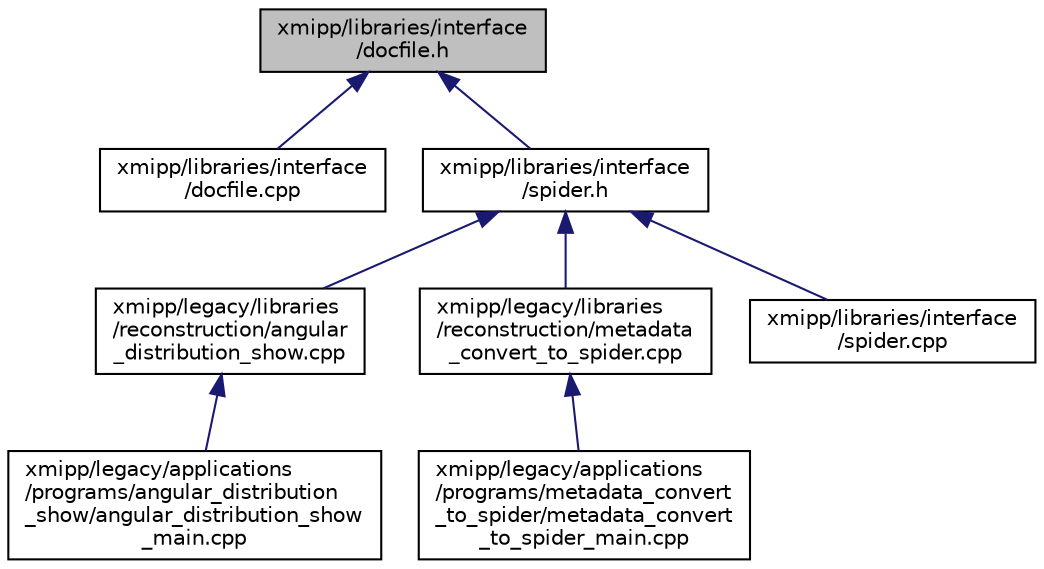 digraph "xmipp/libraries/interface/docfile.h"
{
  edge [fontname="Helvetica",fontsize="10",labelfontname="Helvetica",labelfontsize="10"];
  node [fontname="Helvetica",fontsize="10",shape=record];
  Node69 [label="xmipp/libraries/interface\l/docfile.h",height=0.2,width=0.4,color="black", fillcolor="grey75", style="filled", fontcolor="black"];
  Node69 -> Node70 [dir="back",color="midnightblue",fontsize="10",style="solid",fontname="Helvetica"];
  Node70 [label="xmipp/libraries/interface\l/docfile.cpp",height=0.2,width=0.4,color="black", fillcolor="white", style="filled",URL="$docfile_8cpp.html"];
  Node69 -> Node71 [dir="back",color="midnightblue",fontsize="10",style="solid",fontname="Helvetica"];
  Node71 [label="xmipp/libraries/interface\l/spider.h",height=0.2,width=0.4,color="black", fillcolor="white", style="filled",URL="$spider_8h.html"];
  Node71 -> Node72 [dir="back",color="midnightblue",fontsize="10",style="solid",fontname="Helvetica"];
  Node72 [label="xmipp/legacy/libraries\l/reconstruction/angular\l_distribution_show.cpp",height=0.2,width=0.4,color="black", fillcolor="white", style="filled",URL="$angular__distribution__show_8cpp.html"];
  Node72 -> Node73 [dir="back",color="midnightblue",fontsize="10",style="solid",fontname="Helvetica"];
  Node73 [label="xmipp/legacy/applications\l/programs/angular_distribution\l_show/angular_distribution_show\l_main.cpp",height=0.2,width=0.4,color="black", fillcolor="white", style="filled",URL="$angular__distribution__show__main_8cpp.html"];
  Node71 -> Node74 [dir="back",color="midnightblue",fontsize="10",style="solid",fontname="Helvetica"];
  Node74 [label="xmipp/legacy/libraries\l/reconstruction/metadata\l_convert_to_spider.cpp",height=0.2,width=0.4,color="black", fillcolor="white", style="filled",URL="$metadata__convert__to__spider_8cpp.html"];
  Node74 -> Node75 [dir="back",color="midnightblue",fontsize="10",style="solid",fontname="Helvetica"];
  Node75 [label="xmipp/legacy/applications\l/programs/metadata_convert\l_to_spider/metadata_convert\l_to_spider_main.cpp",height=0.2,width=0.4,color="black", fillcolor="white", style="filled",URL="$metadata__convert__to__spider__main_8cpp.html"];
  Node71 -> Node76 [dir="back",color="midnightblue",fontsize="10",style="solid",fontname="Helvetica"];
  Node76 [label="xmipp/libraries/interface\l/spider.cpp",height=0.2,width=0.4,color="black", fillcolor="white", style="filled",URL="$spider_8cpp.html"];
}
